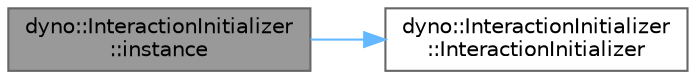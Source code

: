 digraph "dyno::InteractionInitializer::instance"
{
 // LATEX_PDF_SIZE
  bgcolor="transparent";
  edge [fontname=Helvetica,fontsize=10,labelfontname=Helvetica,labelfontsize=10];
  node [fontname=Helvetica,fontsize=10,shape=box,height=0.2,width=0.4];
  rankdir="LR";
  Node1 [id="Node000001",label="dyno::InteractionInitializer\l::instance",height=0.2,width=0.4,color="gray40", fillcolor="grey60", style="filled", fontcolor="black",tooltip=" "];
  Node1 -> Node2 [id="edge1_Node000001_Node000002",color="steelblue1",style="solid",tooltip=" "];
  Node2 [id="Node000002",label="dyno::InteractionInitializer\l::InteractionInitializer",height=0.2,width=0.4,color="grey40", fillcolor="white", style="filled",URL="$classdyno_1_1_interaction_initializer.html#a448c3fa84d153543a50539895d4a01f8",tooltip=" "];
}
